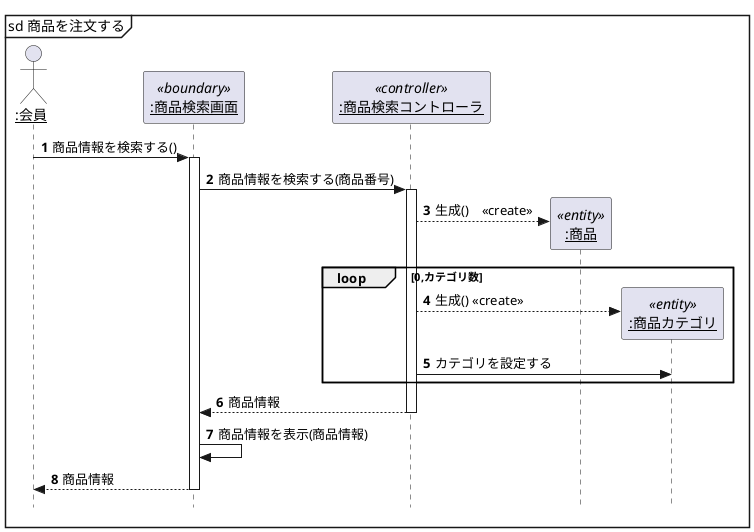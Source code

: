 @startuml 商品を注文する
hide footbox
'メッセージに自動で番号を降る
autonumber
' 厳密なUMLに準拠する
skinparam style strictuml

Actor "<u>:会員</u>" as member
participant "<u>:商品検索画面</u>" as boundary <<boundary>>
participant "<u>:商品検索コントローラ</u>" as controller <<controller>>


mainframe sd 商品を注文する 

member -> boundary : 商品情報を検索する()
    activate  boundary
    boundary -> controller : 商品情報を検索する(商品番号)
        activate controller
            create  "<u>:商品</u>" as goods <<entity>>
            controller --> goods : 生成()　<<create>>
            loop 0,カテゴリ数
                create  "<u>:商品カテゴリ</u>" as cate <<entity>>
                controller --> cate : 生成() <<create>>
                    controller -> cate : カテゴリを設定する
            end loop
            boundary <-- controller : 商品情報
        deactivate controller
    boundary -> boundary : 商品情報を表示(商品情報)    
    member <-- boundary : 商品情報
deactivate boundary

@enduml